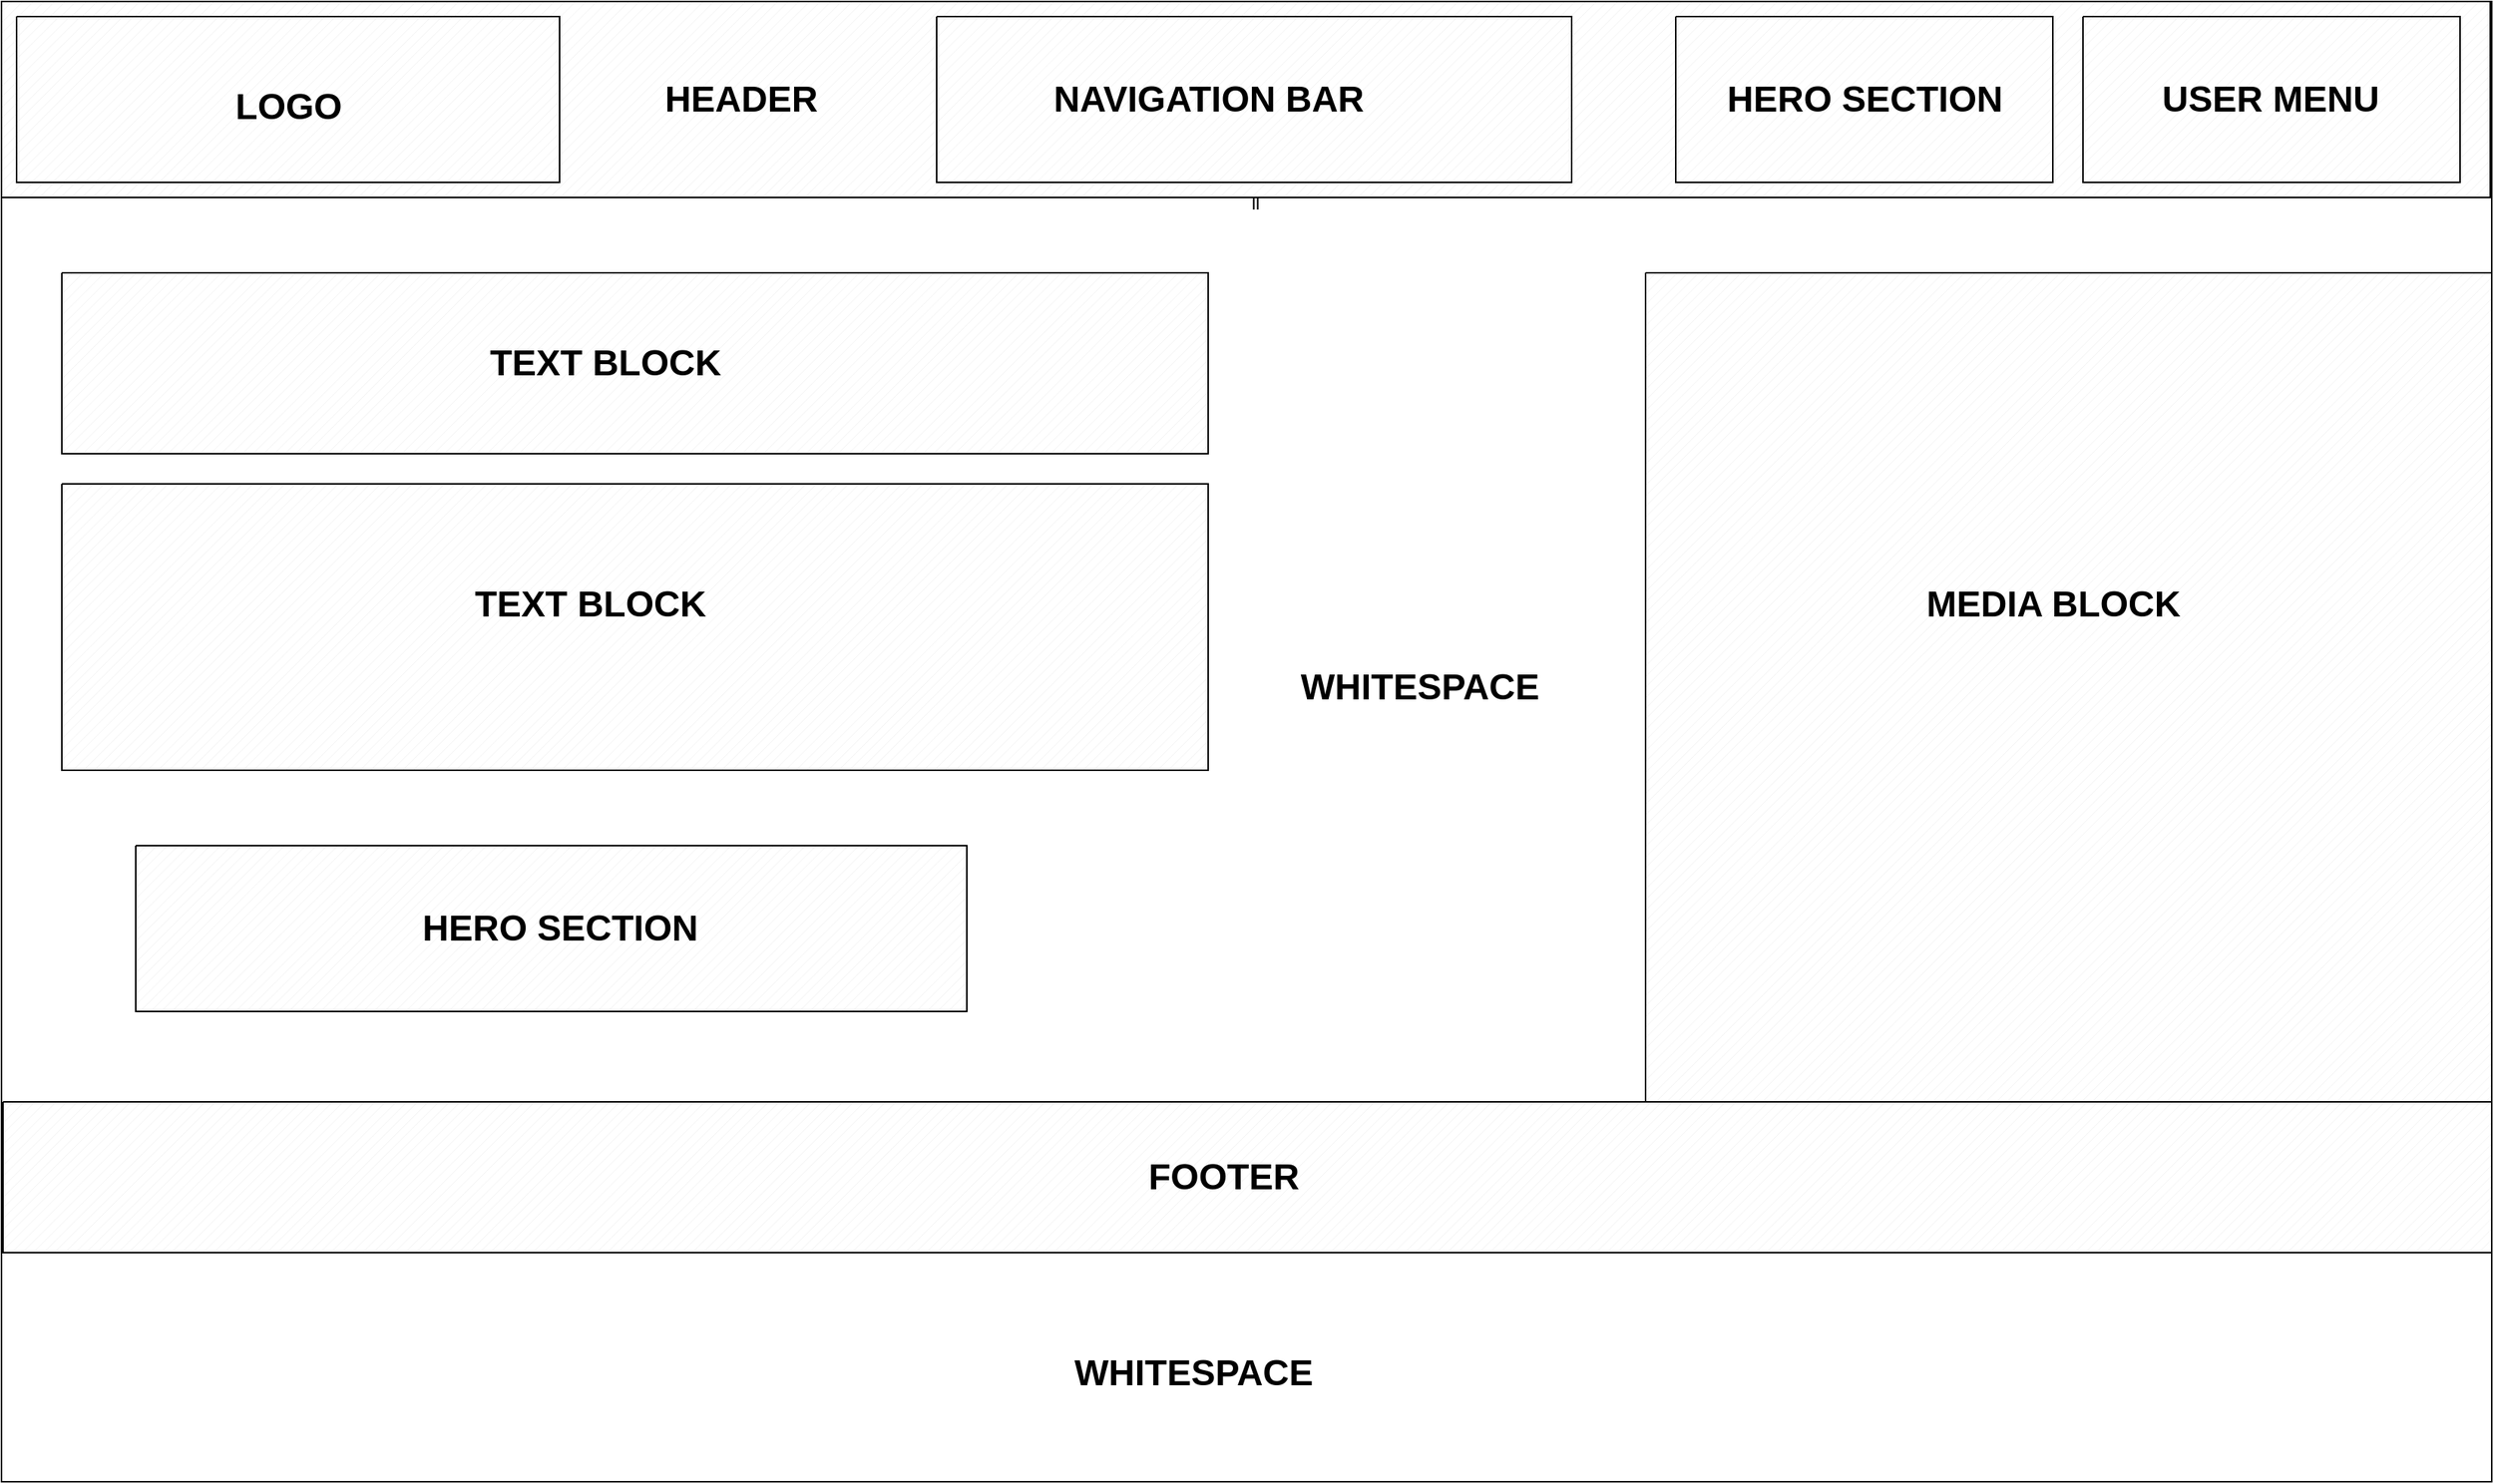 <mxfile version="27.0.9">
  <diagram name="Página-1" id="J-chJVfmL1ZdHsHoR80C">
    <mxGraphModel dx="1730" dy="1273" grid="1" gridSize="10" guides="1" tooltips="1" connect="1" arrows="1" fold="1" page="1" pageScale="1" pageWidth="827" pageHeight="1169" math="0" shadow="0">
      <root>
        <mxCell id="0" />
        <mxCell id="1" parent="0" />
        <mxCell id="t3iSFMKKULX_dWrAOXpf-1" value="" style="rounded=0;whiteSpace=wrap;html=1;rotation=0;" parent="1" vertex="1">
          <mxGeometry x="200" y="20" width="1651" height="982" as="geometry" />
        </mxCell>
        <mxCell id="t3iSFMKKULX_dWrAOXpf-2" value="" style="verticalLabelPosition=bottom;verticalAlign=top;html=1;shape=mxgraph.basic.patternFillRect;fillStyle=diag;step=5;fillStrokeWidth=0.2;fillStrokeColor=#dddddd;fillColor=default;strokeColor=default;shadow=0;" parent="1" vertex="1">
          <mxGeometry x="200" y="20" width="1650" height="130" as="geometry" />
        </mxCell>
        <mxCell id="t3iSFMKKULX_dWrAOXpf-3" value="" style="verticalLabelPosition=bottom;verticalAlign=top;html=1;shape=mxgraph.basic.patternFillRect;fillStyle=diag;step=5;fillStrokeWidth=0.2;fillStrokeColor=#dddddd;" parent="1" vertex="1">
          <mxGeometry x="201" y="750" width="1650" height="100" as="geometry" />
        </mxCell>
        <mxCell id="t3iSFMKKULX_dWrAOXpf-8" value="" style="verticalLabelPosition=bottom;verticalAlign=top;html=1;shape=mxgraph.basic.patternFillRect;fillStyle=diag;step=5;fillStrokeWidth=0.2;fillStrokeColor=#dddddd;" parent="1" vertex="1">
          <mxGeometry x="210" y="30" width="360" height="110" as="geometry" />
        </mxCell>
        <mxCell id="t3iSFMKKULX_dWrAOXpf-10" value="ll" style="verticalLabelPosition=bottom;verticalAlign=top;html=1;shape=mxgraph.basic.patternFillRect;fillStyle=diag;step=5;fillStrokeWidth=0.2;fillStrokeColor=#dddddd;" parent="1" vertex="1">
          <mxGeometry x="820" y="30" width="421" height="110" as="geometry" />
        </mxCell>
        <mxCell id="t3iSFMKKULX_dWrAOXpf-13" value="" style="verticalLabelPosition=bottom;verticalAlign=top;html=1;shape=mxgraph.basic.patternFillRect;fillStyle=diag;step=5;fillStrokeWidth=0.2;fillStrokeColor=#dddddd;" parent="1" vertex="1">
          <mxGeometry x="1580" y="30" width="250" height="110" as="geometry" />
        </mxCell>
        <mxCell id="t3iSFMKKULX_dWrAOXpf-14" value="" style="verticalLabelPosition=bottom;verticalAlign=top;html=1;shape=mxgraph.basic.patternFillRect;fillStyle=diag;step=5;fillStrokeWidth=0.2;fillStrokeColor=#dddddd;" parent="1" vertex="1">
          <mxGeometry x="1310" y="30" width="250" height="110" as="geometry" />
        </mxCell>
        <mxCell id="t3iSFMKKULX_dWrAOXpf-15" value="" style="verticalLabelPosition=bottom;verticalAlign=top;html=1;shape=mxgraph.basic.patternFillRect;fillStyle=diag;step=5;fillStrokeWidth=0.2;fillStrokeColor=#dddddd;" parent="1" vertex="1">
          <mxGeometry x="240" y="200" width="760" height="120" as="geometry" />
        </mxCell>
        <mxCell id="t3iSFMKKULX_dWrAOXpf-17" value="" style="verticalLabelPosition=bottom;verticalAlign=top;html=1;shape=mxgraph.basic.patternFillRect;fillStyle=diag;step=5;fillStrokeWidth=0.2;fillStrokeColor=#dddddd;" parent="1" vertex="1">
          <mxGeometry x="240" y="340" width="760" height="190" as="geometry" />
        </mxCell>
        <mxCell id="t3iSFMKKULX_dWrAOXpf-19" value="" style="verticalLabelPosition=bottom;verticalAlign=top;html=1;shape=mxgraph.basic.patternFillRect;fillStyle=diag;step=5;fillStrokeWidth=0.2;fillStrokeColor=#dddddd;" parent="1" vertex="1">
          <mxGeometry x="289" y="580" width="551" height="110" as="geometry" />
        </mxCell>
        <mxCell id="t3iSFMKKULX_dWrAOXpf-20" value="" style="verticalLabelPosition=bottom;verticalAlign=top;html=1;shape=mxgraph.basic.patternFillRect;fillStyle=diag;step=5;fillStrokeWidth=0.2;fillStrokeColor=#dddddd;" parent="1" vertex="1">
          <mxGeometry x="1290" y="200" width="561" height="550" as="geometry" />
        </mxCell>
        <mxCell id="t3iSFMKKULX_dWrAOXpf-23" value="LOGO" style="text;strokeColor=none;fillColor=none;html=1;fontSize=24;fontStyle=1;verticalAlign=middle;align=center;" parent="1" vertex="1">
          <mxGeometry x="340" y="70" width="100" height="40" as="geometry" />
        </mxCell>
        <mxCell id="t3iSFMKKULX_dWrAOXpf-24" value="NAVIGATION BAR" style="text;strokeColor=none;fillColor=none;html=1;fontSize=24;fontStyle=1;verticalAlign=middle;align=center;" parent="1" vertex="1">
          <mxGeometry x="950" y="65" width="100" height="40" as="geometry" />
        </mxCell>
        <mxCell id="t3iSFMKKULX_dWrAOXpf-25" value="HERO SECTION" style="text;strokeColor=none;fillColor=none;html=1;fontSize=24;fontStyle=1;verticalAlign=middle;align=center;" parent="1" vertex="1">
          <mxGeometry x="1385" y="65" width="100" height="40" as="geometry" />
        </mxCell>
        <mxCell id="t3iSFMKKULX_dWrAOXpf-27" value="USER MENU" style="text;strokeColor=none;fillColor=none;html=1;fontSize=24;fontStyle=1;verticalAlign=middle;align=center;" parent="1" vertex="1">
          <mxGeometry x="1654" y="65" width="100" height="40" as="geometry" />
        </mxCell>
        <mxCell id="t3iSFMKKULX_dWrAOXpf-28" value="MEDIA BLOCK" style="text;strokeColor=none;fillColor=none;html=1;fontSize=24;fontStyle=1;verticalAlign=middle;align=center;" parent="1" vertex="1">
          <mxGeometry x="1510" y="400" width="100" height="40" as="geometry" />
        </mxCell>
        <mxCell id="t3iSFMKKULX_dWrAOXpf-29" value="TEXT BLOCK" style="text;strokeColor=none;fillColor=none;html=1;fontSize=24;fontStyle=1;verticalAlign=middle;align=center;" parent="1" vertex="1">
          <mxGeometry x="550" y="240" width="100" height="40" as="geometry" />
        </mxCell>
        <mxCell id="t3iSFMKKULX_dWrAOXpf-31" value="TEXT BLOCK" style="text;strokeColor=none;fillColor=none;html=1;fontSize=24;fontStyle=1;verticalAlign=middle;align=center;" parent="1" vertex="1">
          <mxGeometry x="540" y="400" width="100" height="40" as="geometry" />
        </mxCell>
        <mxCell id="t3iSFMKKULX_dWrAOXpf-32" value="HERO SECTION" style="text;strokeColor=none;fillColor=none;html=1;fontSize=24;fontStyle=1;verticalAlign=middle;align=center;" parent="1" vertex="1">
          <mxGeometry x="520" y="615" width="100" height="40" as="geometry" />
        </mxCell>
        <mxCell id="t3iSFMKKULX_dWrAOXpf-33" value="FOOTER" style="text;strokeColor=none;fillColor=none;html=1;fontSize=24;fontStyle=1;verticalAlign=middle;align=center;" parent="1" vertex="1">
          <mxGeometry x="960" y="780" width="100" height="40" as="geometry" />
        </mxCell>
        <mxCell id="t3iSFMKKULX_dWrAOXpf-34" value="WHITESPACE" style="text;strokeColor=none;fillColor=none;html=1;fontSize=24;fontStyle=1;verticalAlign=middle;align=center;" parent="1" vertex="1">
          <mxGeometry x="1090" y="455" width="100" height="40" as="geometry" />
        </mxCell>
        <mxCell id="t3iSFMKKULX_dWrAOXpf-35" value="WHITESPACE" style="text;strokeColor=none;fillColor=none;html=1;fontSize=24;fontStyle=1;verticalAlign=middle;align=center;" parent="1" vertex="1">
          <mxGeometry x="940" y="910" width="100" height="40" as="geometry" />
        </mxCell>
        <mxCell id="t3iSFMKKULX_dWrAOXpf-37" value="HEADER" style="text;strokeColor=none;fillColor=none;html=1;fontSize=24;fontStyle=1;verticalAlign=middle;align=center;" parent="1" vertex="1">
          <mxGeometry x="640" y="65" width="100" height="40" as="geometry" />
        </mxCell>
      </root>
    </mxGraphModel>
  </diagram>
</mxfile>
